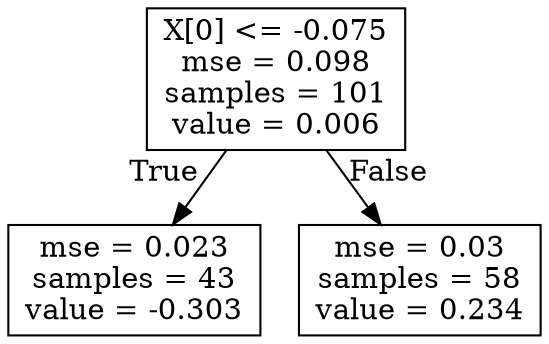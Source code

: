 digraph Tree {
node [shape=box] ;
0 [label="X[0] <= -0.075\nmse = 0.098\nsamples = 101\nvalue = 0.006"] ;
1 [label="mse = 0.023\nsamples = 43\nvalue = -0.303"] ;
0 -> 1 [labeldistance=2.5, labelangle=45, headlabel="True"] ;
2 [label="mse = 0.03\nsamples = 58\nvalue = 0.234"] ;
0 -> 2 [labeldistance=2.5, labelangle=-45, headlabel="False"] ;
}